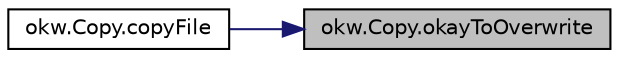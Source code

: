 digraph "okw.Copy.okayToOverwrite"
{
 // INTERACTIVE_SVG=YES
 // LATEX_PDF_SIZE
  edge [fontname="Helvetica",fontsize="10",labelfontname="Helvetica",labelfontsize="10"];
  node [fontname="Helvetica",fontsize="10",shape=record];
  rankdir="RL";
  Node1 [label="okw.Copy.okayToOverwrite",height=0.2,width=0.4,color="black", fillcolor="grey75", style="filled", fontcolor="black",tooltip="Returns."];
  Node1 -> Node2 [dir="back",color="midnightblue",fontsize="10",style="solid",fontname="Helvetica"];
  Node2 [label="okw.Copy.copyFile",height=0.2,width=0.4,color="black", fillcolor="white", style="filled",URL="$classokw_1_1_copy.html#a525382b0549af1e55f1d3d3080b12194",tooltip="Copy source file to target location."];
}
